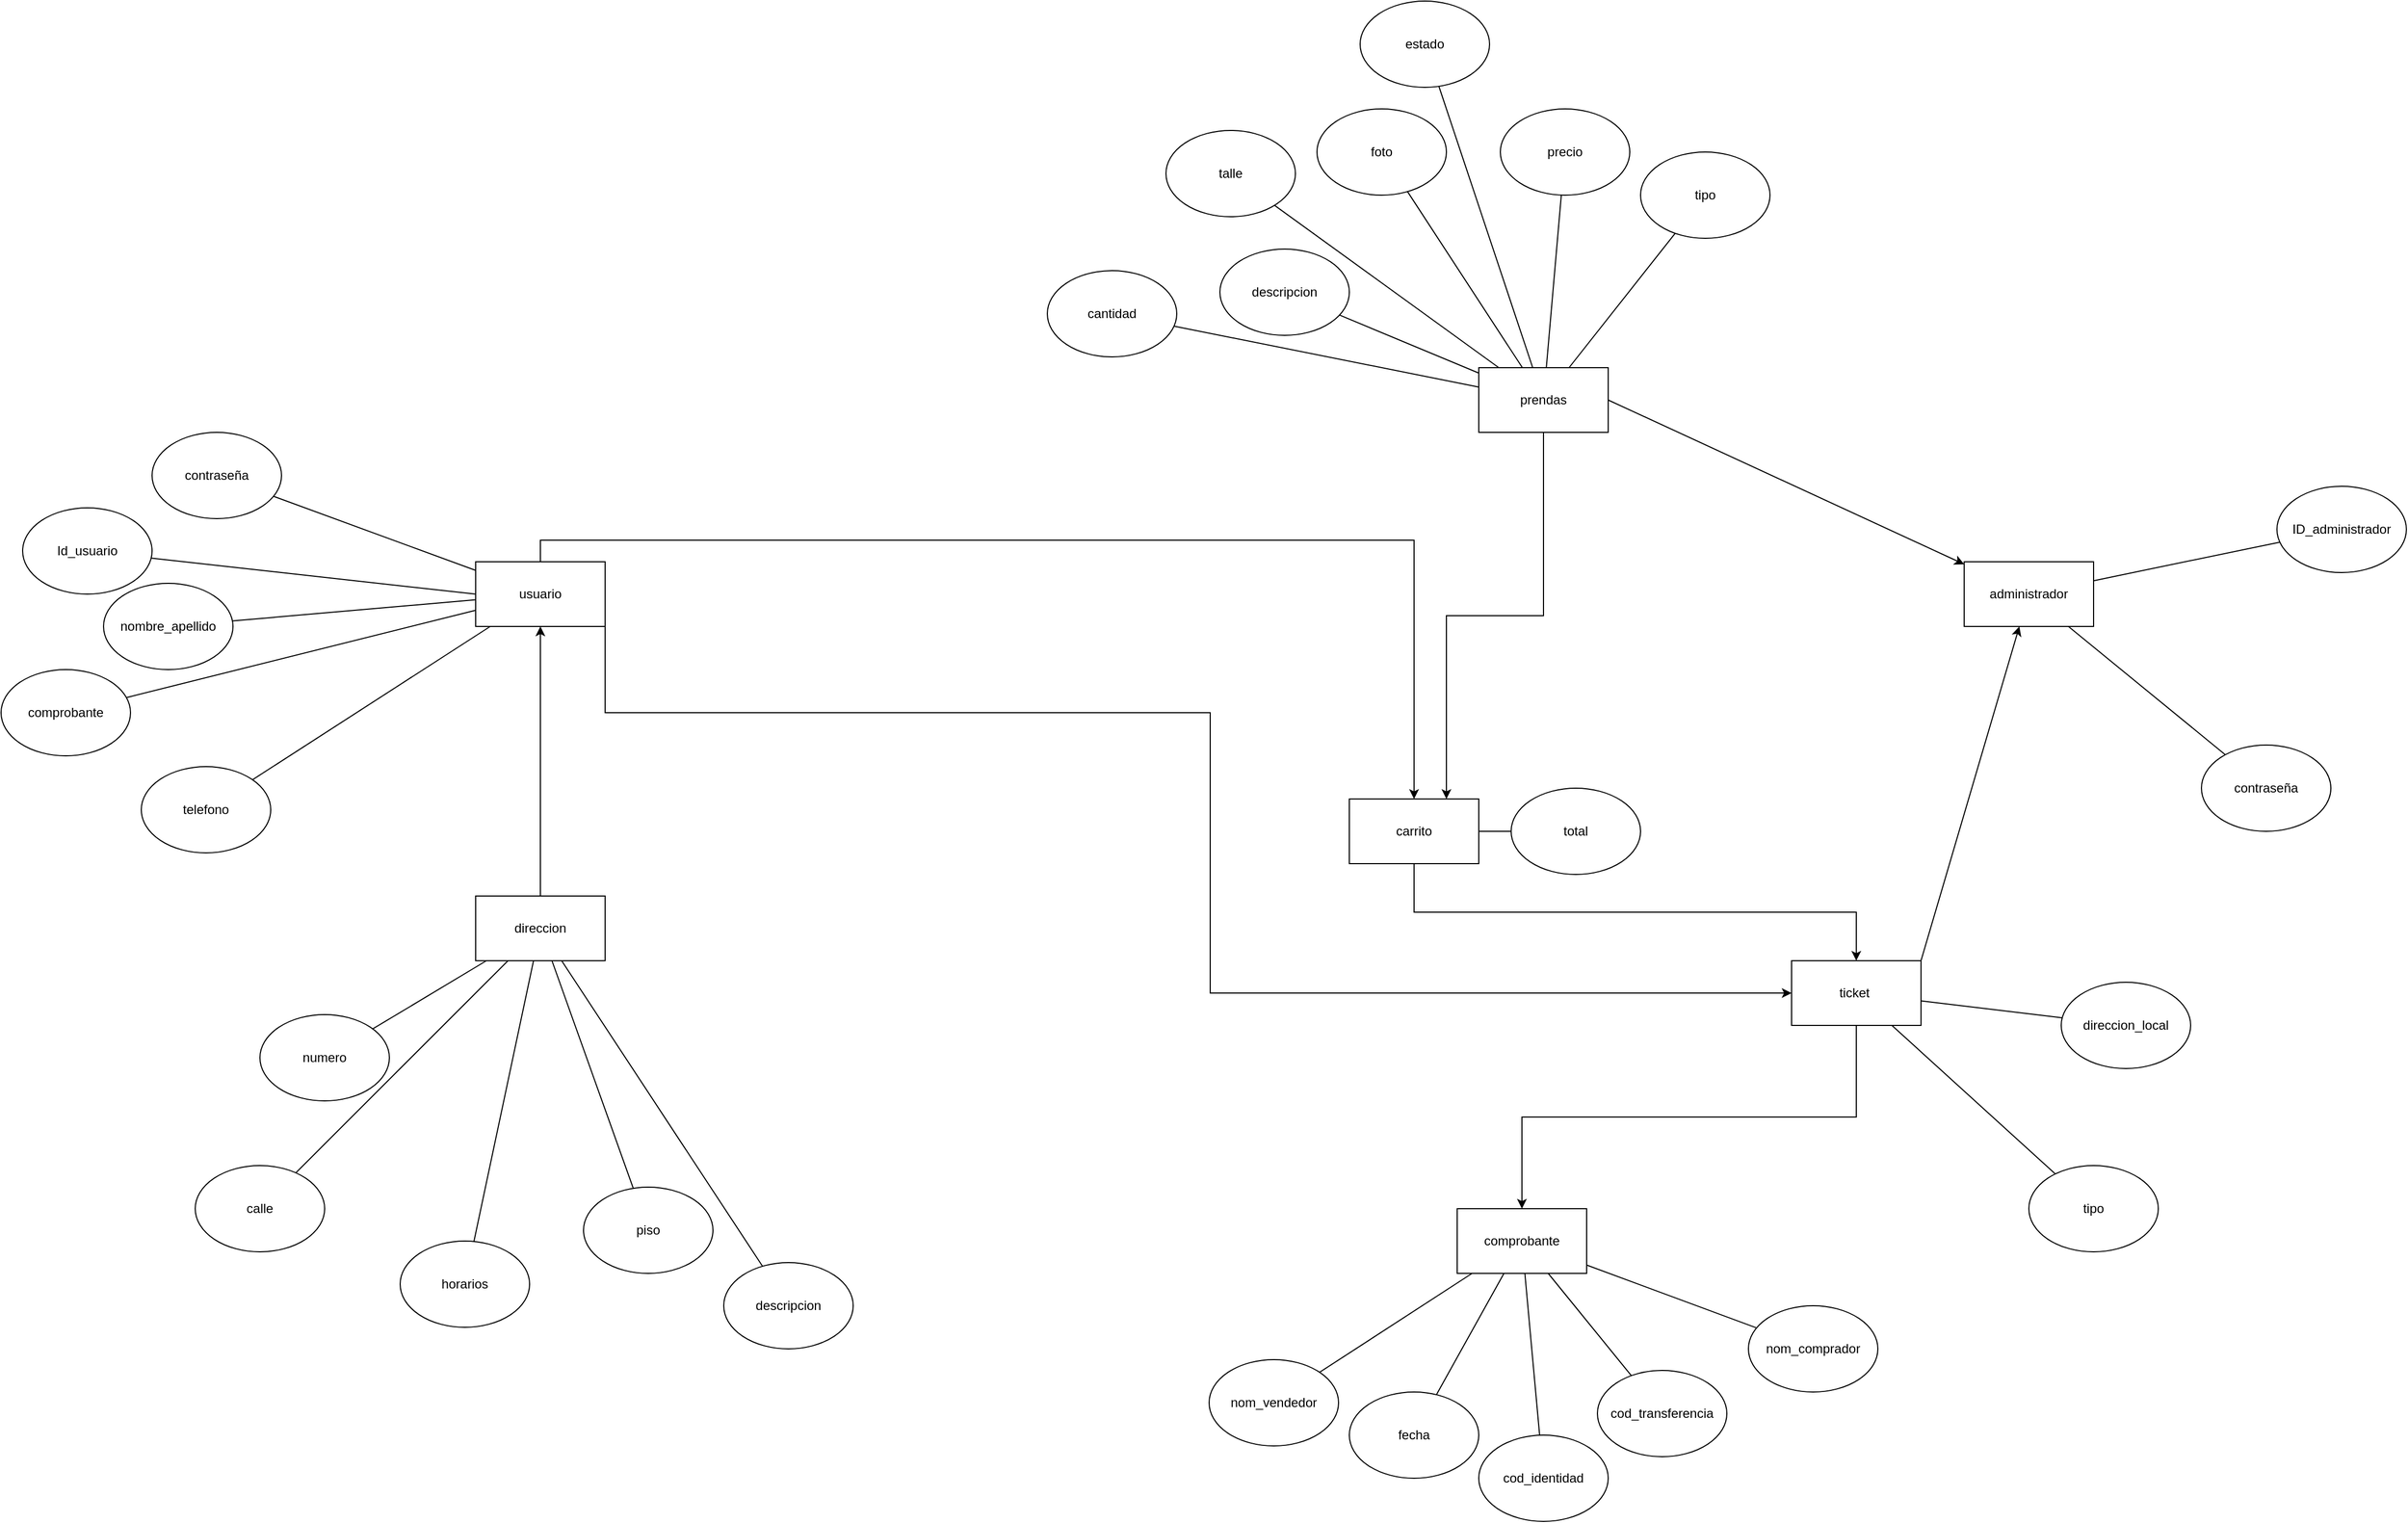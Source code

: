 <mxfile version="24.8.3">
  <diagram id="R2lEEEUBdFMjLlhIrx00" name="Page-1">
    <mxGraphModel grid="1" page="1" gridSize="10" guides="1" tooltips="1" connect="1" arrows="1" fold="1" pageScale="1" pageWidth="850" pageHeight="1100" math="0" shadow="0" extFonts="Permanent Marker^https://fonts.googleapis.com/css?family=Permanent+Marker">
      <root>
        <mxCell id="0" />
        <mxCell id="1" parent="0" />
        <mxCell id="VjEfPDLoxv4jCc1A_UY--4" style="edgeStyle=orthogonalEdgeStyle;rounded=0;orthogonalLoop=1;jettySize=auto;html=1;exitX=0.5;exitY=0;exitDx=0;exitDy=0;" edge="1" parent="1" source="M420BKF5qScti65pdTRA-1" target="M420BKF5qScti65pdTRA-4">
          <mxGeometry relative="1" as="geometry" />
        </mxCell>
        <mxCell id="VjEfPDLoxv4jCc1A_UY--9" style="edgeStyle=orthogonalEdgeStyle;rounded=0;orthogonalLoop=1;jettySize=auto;html=1;exitX=1;exitY=0.5;exitDx=0;exitDy=0;entryX=0;entryY=0.5;entryDx=0;entryDy=0;" edge="1" parent="1" source="M420BKF5qScti65pdTRA-1" target="M420BKF5qScti65pdTRA-7">
          <mxGeometry relative="1" as="geometry">
            <mxPoint x="480" y="330" as="targetPoint" />
            <Array as="points">
              <mxPoint x="-80" y="110" />
              <mxPoint x="481" y="110" />
              <mxPoint x="481" y="370" />
            </Array>
          </mxGeometry>
        </mxCell>
        <mxCell id="M420BKF5qScti65pdTRA-1" value="usuario" style="rounded=0;whiteSpace=wrap;html=1;" vertex="1" parent="1">
          <mxGeometry x="-200" y="-30" width="120" height="60" as="geometry" />
        </mxCell>
        <mxCell id="M420BKF5qScti65pdTRA-2" value="administrador" style="rounded=0;whiteSpace=wrap;html=1;" vertex="1" parent="1">
          <mxGeometry x="1180" y="-30" width="120" height="60" as="geometry" />
        </mxCell>
        <mxCell id="VjEfPDLoxv4jCc1A_UY--2" style="edgeStyle=orthogonalEdgeStyle;rounded=0;orthogonalLoop=1;jettySize=auto;html=1;exitX=0.5;exitY=0;exitDx=0;exitDy=0;entryX=0.5;entryY=1;entryDx=0;entryDy=0;" edge="1" parent="1" source="M420BKF5qScti65pdTRA-3" target="M420BKF5qScti65pdTRA-1">
          <mxGeometry relative="1" as="geometry" />
        </mxCell>
        <mxCell id="M420BKF5qScti65pdTRA-3" value="direccion" style="rounded=0;whiteSpace=wrap;html=1;" vertex="1" parent="1">
          <mxGeometry x="-200" y="280" width="120" height="60" as="geometry" />
        </mxCell>
        <mxCell id="VjEfPDLoxv4jCc1A_UY--7" style="edgeStyle=orthogonalEdgeStyle;rounded=0;orthogonalLoop=1;jettySize=auto;html=1;exitX=0.5;exitY=1;exitDx=0;exitDy=0;" edge="1" parent="1" source="M420BKF5qScti65pdTRA-4" target="M420BKF5qScti65pdTRA-7">
          <mxGeometry relative="1" as="geometry" />
        </mxCell>
        <mxCell id="M420BKF5qScti65pdTRA-4" value="carrito" style="rounded=0;whiteSpace=wrap;html=1;" vertex="1" parent="1">
          <mxGeometry x="610" y="190" width="120" height="60" as="geometry" />
        </mxCell>
        <mxCell id="M420BKF5qScti65pdTRA-6" value="comprobante" style="rounded=0;whiteSpace=wrap;html=1;" vertex="1" parent="1">
          <mxGeometry x="710" y="570" width="120" height="60" as="geometry" />
        </mxCell>
        <mxCell id="VjEfPDLoxv4jCc1A_UY--8" style="edgeStyle=orthogonalEdgeStyle;rounded=0;orthogonalLoop=1;jettySize=auto;html=1;exitX=0.5;exitY=1;exitDx=0;exitDy=0;" edge="1" parent="1" source="M420BKF5qScti65pdTRA-7" target="M420BKF5qScti65pdTRA-6">
          <mxGeometry relative="1" as="geometry" />
        </mxCell>
        <mxCell id="M420BKF5qScti65pdTRA-7" value="ticket&amp;nbsp;" style="rounded=0;whiteSpace=wrap;html=1;" vertex="1" parent="1">
          <mxGeometry x="1020" y="340" width="120" height="60" as="geometry" />
        </mxCell>
        <mxCell id="M420BKF5qScti65pdTRA-8" value="prendas" style="rounded=0;whiteSpace=wrap;html=1;" vertex="1" parent="1">
          <mxGeometry x="730" y="-210" width="120" height="60" as="geometry" />
        </mxCell>
        <mxCell id="M420BKF5qScti65pdTRA-9" value="calle" style="ellipse;whiteSpace=wrap;html=1;" vertex="1" parent="1">
          <mxGeometry x="-460" y="530" width="120" height="80" as="geometry" />
        </mxCell>
        <mxCell id="M420BKF5qScti65pdTRA-10" value="horarios" style="ellipse;whiteSpace=wrap;html=1;" vertex="1" parent="1">
          <mxGeometry x="-270" y="600" width="120" height="80" as="geometry" />
        </mxCell>
        <mxCell id="M420BKF5qScti65pdTRA-11" value="piso" style="ellipse;whiteSpace=wrap;html=1;" vertex="1" parent="1">
          <mxGeometry x="-100" y="550" width="120" height="80" as="geometry" />
        </mxCell>
        <mxCell id="M420BKF5qScti65pdTRA-12" value="descripcion" style="ellipse;whiteSpace=wrap;html=1;" vertex="1" parent="1">
          <mxGeometry x="30" y="620" width="120" height="80" as="geometry" />
        </mxCell>
        <mxCell id="M420BKF5qScti65pdTRA-13" value="numero" style="ellipse;whiteSpace=wrap;html=1;" vertex="1" parent="1">
          <mxGeometry x="-400" y="390" width="120" height="80" as="geometry" />
        </mxCell>
        <mxCell id="M420BKF5qScti65pdTRA-14" value="" style="endArrow=none;html=1;rounded=0;" edge="1" parent="1" source="M420BKF5qScti65pdTRA-9" target="M420BKF5qScti65pdTRA-3">
          <mxGeometry width="50" height="50" relative="1" as="geometry">
            <mxPoint x="-110" y="210" as="sourcePoint" />
            <mxPoint x="-60" y="160" as="targetPoint" />
          </mxGeometry>
        </mxCell>
        <mxCell id="M420BKF5qScti65pdTRA-15" value="" style="endArrow=none;html=1;rounded=0;" edge="1" parent="1" source="M420BKF5qScti65pdTRA-13" target="M420BKF5qScti65pdTRA-3">
          <mxGeometry width="50" height="50" relative="1" as="geometry">
            <mxPoint x="-90" y="277" as="sourcePoint" />
            <mxPoint x="90" y="230" as="targetPoint" />
          </mxGeometry>
        </mxCell>
        <mxCell id="M420BKF5qScti65pdTRA-16" value="" style="endArrow=none;html=1;rounded=0;" edge="1" parent="1" source="M420BKF5qScti65pdTRA-10" target="M420BKF5qScti65pdTRA-3">
          <mxGeometry width="50" height="50" relative="1" as="geometry">
            <mxPoint x="-80" y="287" as="sourcePoint" />
            <mxPoint x="110" y="250" as="targetPoint" />
          </mxGeometry>
        </mxCell>
        <mxCell id="M420BKF5qScti65pdTRA-17" value="" style="endArrow=none;html=1;rounded=0;" edge="1" parent="1" source="M420BKF5qScti65pdTRA-3" target="M420BKF5qScti65pdTRA-11">
          <mxGeometry width="50" height="50" relative="1" as="geometry">
            <mxPoint x="-70" y="297" as="sourcePoint" />
            <mxPoint x="120" y="260" as="targetPoint" />
          </mxGeometry>
        </mxCell>
        <mxCell id="M420BKF5qScti65pdTRA-18" value="" style="endArrow=none;html=1;rounded=0;" edge="1" parent="1" source="M420BKF5qScti65pdTRA-12" target="M420BKF5qScti65pdTRA-3">
          <mxGeometry width="50" height="50" relative="1" as="geometry">
            <mxPoint x="-60" y="307" as="sourcePoint" />
            <mxPoint x="130" y="270" as="targetPoint" />
          </mxGeometry>
        </mxCell>
        <mxCell id="M420BKF5qScti65pdTRA-19" value="nom_vendedor" style="ellipse;whiteSpace=wrap;html=1;" vertex="1" parent="1">
          <mxGeometry x="480" y="710" width="120" height="80" as="geometry" />
        </mxCell>
        <mxCell id="M420BKF5qScti65pdTRA-20" value="cod_identidad" style="ellipse;whiteSpace=wrap;html=1;" vertex="1" parent="1">
          <mxGeometry x="730" y="780" width="120" height="80" as="geometry" />
        </mxCell>
        <mxCell id="M420BKF5qScti65pdTRA-21" value="cod_transferencia" style="ellipse;whiteSpace=wrap;html=1;" vertex="1" parent="1">
          <mxGeometry x="840" y="720" width="120" height="80" as="geometry" />
        </mxCell>
        <mxCell id="M420BKF5qScti65pdTRA-22" value="fecha" style="ellipse;whiteSpace=wrap;html=1;" vertex="1" parent="1">
          <mxGeometry x="610" y="740" width="120" height="80" as="geometry" />
        </mxCell>
        <mxCell id="M420BKF5qScti65pdTRA-23" value="nom_comprador" style="ellipse;whiteSpace=wrap;html=1;" vertex="1" parent="1">
          <mxGeometry x="980" y="660" width="120" height="80" as="geometry" />
        </mxCell>
        <mxCell id="M420BKF5qScti65pdTRA-24" value="" style="endArrow=none;html=1;rounded=0;" edge="1" parent="1" source="M420BKF5qScti65pdTRA-6" target="M420BKF5qScti65pdTRA-21">
          <mxGeometry width="50" height="50" relative="1" as="geometry">
            <mxPoint x="437.36" y="680" as="sourcePoint" />
            <mxPoint x="487.36" y="630" as="targetPoint" />
          </mxGeometry>
        </mxCell>
        <mxCell id="M420BKF5qScti65pdTRA-25" value="" style="endArrow=none;html=1;rounded=0;" edge="1" parent="1" source="M420BKF5qScti65pdTRA-20" target="M420BKF5qScti65pdTRA-6">
          <mxGeometry width="50" height="50" relative="1" as="geometry">
            <mxPoint x="447.36" y="690" as="sourcePoint" />
            <mxPoint x="497.36" y="640" as="targetPoint" />
          </mxGeometry>
        </mxCell>
        <mxCell id="M420BKF5qScti65pdTRA-26" value="" style="endArrow=none;html=1;rounded=0;entryX=1;entryY=0;entryDx=0;entryDy=0;" edge="1" parent="1" source="M420BKF5qScti65pdTRA-6" target="M420BKF5qScti65pdTRA-19">
          <mxGeometry width="50" height="50" relative="1" as="geometry">
            <mxPoint x="697.36" y="590" as="sourcePoint" />
            <mxPoint x="610" y="600" as="targetPoint" />
          </mxGeometry>
        </mxCell>
        <mxCell id="M420BKF5qScti65pdTRA-27" value="" style="endArrow=none;html=1;rounded=0;" edge="1" parent="1" source="M420BKF5qScti65pdTRA-22" target="M420BKF5qScti65pdTRA-6">
          <mxGeometry width="50" height="50" relative="1" as="geometry">
            <mxPoint x="467.36" y="710" as="sourcePoint" />
            <mxPoint x="517.36" y="660" as="targetPoint" />
          </mxGeometry>
        </mxCell>
        <mxCell id="M420BKF5qScti65pdTRA-28" value="" style="endArrow=none;html=1;rounded=0;" edge="1" parent="1" source="M420BKF5qScti65pdTRA-6" target="M420BKF5qScti65pdTRA-23">
          <mxGeometry width="50" height="50" relative="1" as="geometry">
            <mxPoint x="477.36" y="720" as="sourcePoint" />
            <mxPoint x="527.36" y="670" as="targetPoint" />
          </mxGeometry>
        </mxCell>
        <mxCell id="M420BKF5qScti65pdTRA-29" value="comprobante" style="ellipse;whiteSpace=wrap;html=1;" vertex="1" parent="1">
          <mxGeometry x="-640" y="70" width="120" height="80" as="geometry" />
        </mxCell>
        <mxCell id="M420BKF5qScti65pdTRA-30" value="Id_usuario" style="ellipse;whiteSpace=wrap;html=1;" vertex="1" parent="1">
          <mxGeometry x="-620" y="-80" width="120" height="80" as="geometry" />
        </mxCell>
        <mxCell id="M420BKF5qScti65pdTRA-32" value="contraseña" style="ellipse;whiteSpace=wrap;html=1;" vertex="1" parent="1">
          <mxGeometry x="-500" y="-150" width="120" height="80" as="geometry" />
        </mxCell>
        <mxCell id="M420BKF5qScti65pdTRA-34" value="telefono" style="ellipse;whiteSpace=wrap;html=1;" vertex="1" parent="1">
          <mxGeometry x="-510" y="160" width="120" height="80" as="geometry" />
        </mxCell>
        <mxCell id="M420BKF5qScti65pdTRA-36" value="nombre_apellido" style="ellipse;whiteSpace=wrap;html=1;" vertex="1" parent="1">
          <mxGeometry x="-545" y="-10" width="120" height="80" as="geometry" />
        </mxCell>
        <mxCell id="M420BKF5qScti65pdTRA-37" value="" style="endArrow=none;html=1;rounded=0;" edge="1" parent="1" source="M420BKF5qScti65pdTRA-29" target="M420BKF5qScti65pdTRA-1">
          <mxGeometry width="50" height="50" relative="1" as="geometry">
            <mxPoint x="-400" y="240" as="sourcePoint" />
            <mxPoint x="-350" y="190" as="targetPoint" />
          </mxGeometry>
        </mxCell>
        <mxCell id="M420BKF5qScti65pdTRA-38" value="" style="endArrow=none;html=1;rounded=0;entryX=0;entryY=0.5;entryDx=0;entryDy=0;" edge="1" parent="1" source="M420BKF5qScti65pdTRA-30" target="M420BKF5qScti65pdTRA-1">
          <mxGeometry width="50" height="50" relative="1" as="geometry">
            <mxPoint x="-390" y="250" as="sourcePoint" />
            <mxPoint x="-340" y="200" as="targetPoint" />
          </mxGeometry>
        </mxCell>
        <mxCell id="M420BKF5qScti65pdTRA-39" value="" style="endArrow=none;html=1;rounded=0;" edge="1" parent="1" source="M420BKF5qScti65pdTRA-32" target="M420BKF5qScti65pdTRA-1">
          <mxGeometry width="50" height="50" relative="1" as="geometry">
            <mxPoint x="-380" y="260" as="sourcePoint" />
            <mxPoint x="-330" y="210" as="targetPoint" />
          </mxGeometry>
        </mxCell>
        <mxCell id="M420BKF5qScti65pdTRA-40" value="" style="endArrow=none;html=1;rounded=0;" edge="1" parent="1" source="M420BKF5qScti65pdTRA-36" target="M420BKF5qScti65pdTRA-1">
          <mxGeometry width="50" height="50" relative="1" as="geometry">
            <mxPoint x="-370" y="270" as="sourcePoint" />
            <mxPoint x="-320" y="220" as="targetPoint" />
          </mxGeometry>
        </mxCell>
        <mxCell id="M420BKF5qScti65pdTRA-41" value="" style="endArrow=none;html=1;rounded=0;" edge="1" parent="1" source="M420BKF5qScti65pdTRA-34" target="M420BKF5qScti65pdTRA-1">
          <mxGeometry width="50" height="50" relative="1" as="geometry">
            <mxPoint x="-360" y="280" as="sourcePoint" />
            <mxPoint x="-310" y="230" as="targetPoint" />
          </mxGeometry>
        </mxCell>
        <mxCell id="M420BKF5qScti65pdTRA-43" value="tipo" style="ellipse;whiteSpace=wrap;html=1;" vertex="1" parent="1">
          <mxGeometry x="1240" y="530" width="120" height="80" as="geometry" />
        </mxCell>
        <mxCell id="M420BKF5qScti65pdTRA-44" value="direccion_local" style="ellipse;whiteSpace=wrap;html=1;" vertex="1" parent="1">
          <mxGeometry x="1270" y="360" width="120" height="80" as="geometry" />
        </mxCell>
        <mxCell id="M420BKF5qScti65pdTRA-45" value="" style="endArrow=none;html=1;rounded=0;" edge="1" parent="1" source="M420BKF5qScti65pdTRA-43" target="M420BKF5qScti65pdTRA-7">
          <mxGeometry width="50" height="50" relative="1" as="geometry">
            <mxPoint x="840" y="420" as="sourcePoint" />
            <mxPoint x="890" y="370" as="targetPoint" />
          </mxGeometry>
        </mxCell>
        <mxCell id="M420BKF5qScti65pdTRA-46" value="" style="endArrow=none;html=1;rounded=0;" edge="1" parent="1" source="M420BKF5qScti65pdTRA-44" target="M420BKF5qScti65pdTRA-7">
          <mxGeometry width="50" height="50" relative="1" as="geometry">
            <mxPoint x="954" y="413" as="sourcePoint" />
            <mxPoint x="990" y="360" as="targetPoint" />
          </mxGeometry>
        </mxCell>
        <mxCell id="M420BKF5qScti65pdTRA-47" value="total" style="ellipse;whiteSpace=wrap;html=1;" vertex="1" parent="1">
          <mxGeometry x="760" y="180" width="120" height="80" as="geometry" />
        </mxCell>
        <mxCell id="M420BKF5qScti65pdTRA-48" value="" style="endArrow=none;html=1;rounded=0;" edge="1" parent="1" source="M420BKF5qScti65pdTRA-47" target="M420BKF5qScti65pdTRA-4">
          <mxGeometry width="50" height="50" relative="1" as="geometry">
            <mxPoint x="-50" y="-60" as="sourcePoint" />
            <mxPoint y="-110" as="targetPoint" />
          </mxGeometry>
        </mxCell>
        <mxCell id="M420BKF5qScti65pdTRA-49" value="talle" style="ellipse;whiteSpace=wrap;html=1;" vertex="1" parent="1">
          <mxGeometry x="440" y="-430" width="120" height="80" as="geometry" />
        </mxCell>
        <mxCell id="M420BKF5qScti65pdTRA-50" value="descripcion" style="ellipse;whiteSpace=wrap;html=1;" vertex="1" parent="1">
          <mxGeometry x="490" y="-320" width="120" height="80" as="geometry" />
        </mxCell>
        <mxCell id="M420BKF5qScti65pdTRA-51" value="tipo" style="ellipse;whiteSpace=wrap;html=1;" vertex="1" parent="1">
          <mxGeometry x="880" y="-410" width="120" height="80" as="geometry" />
        </mxCell>
        <mxCell id="M420BKF5qScti65pdTRA-52" value="precio" style="ellipse;whiteSpace=wrap;html=1;" vertex="1" parent="1">
          <mxGeometry x="750" y="-450" width="120" height="80" as="geometry" />
        </mxCell>
        <mxCell id="M420BKF5qScti65pdTRA-53" value="estado" style="ellipse;whiteSpace=wrap;html=1;" vertex="1" parent="1">
          <mxGeometry x="620" y="-550" width="120" height="80" as="geometry" />
        </mxCell>
        <mxCell id="M420BKF5qScti65pdTRA-54" value="foto" style="ellipse;whiteSpace=wrap;html=1;" vertex="1" parent="1">
          <mxGeometry x="580" y="-450" width="120" height="80" as="geometry" />
        </mxCell>
        <mxCell id="M420BKF5qScti65pdTRA-55" value="cantidad" style="ellipse;whiteSpace=wrap;html=1;" vertex="1" parent="1">
          <mxGeometry x="330" y="-300" width="120" height="80" as="geometry" />
        </mxCell>
        <mxCell id="M420BKF5qScti65pdTRA-56" value="contraseña" style="ellipse;whiteSpace=wrap;html=1;" vertex="1" parent="1">
          <mxGeometry x="1400" y="140" width="120" height="80" as="geometry" />
        </mxCell>
        <mxCell id="M420BKF5qScti65pdTRA-58" value="ID_administrador" style="ellipse;whiteSpace=wrap;html=1;" vertex="1" parent="1">
          <mxGeometry x="1470" y="-100" width="120" height="80" as="geometry" />
        </mxCell>
        <mxCell id="M420BKF5qScti65pdTRA-59" value="" style="endArrow=none;html=1;rounded=0;" edge="1" parent="1" source="M420BKF5qScti65pdTRA-58" target="M420BKF5qScti65pdTRA-2">
          <mxGeometry width="50" height="50" relative="1" as="geometry">
            <mxPoint x="960" y="-330" as="sourcePoint" />
            <mxPoint x="1010" y="-380" as="targetPoint" />
          </mxGeometry>
        </mxCell>
        <mxCell id="M420BKF5qScti65pdTRA-60" value="" style="endArrow=none;html=1;rounded=0;" edge="1" parent="1" source="M420BKF5qScti65pdTRA-56" target="M420BKF5qScti65pdTRA-2">
          <mxGeometry width="50" height="50" relative="1" as="geometry">
            <mxPoint x="970" y="-320" as="sourcePoint" />
            <mxPoint x="1020" y="-370" as="targetPoint" />
          </mxGeometry>
        </mxCell>
        <mxCell id="M420BKF5qScti65pdTRA-62" value="" style="endArrow=none;html=1;rounded=0;" edge="1" parent="1" source="M420BKF5qScti65pdTRA-50" target="M420BKF5qScti65pdTRA-8">
          <mxGeometry width="50" height="50" relative="1" as="geometry">
            <mxPoint x="160" y="-110" as="sourcePoint" />
            <mxPoint x="210" y="-160" as="targetPoint" />
          </mxGeometry>
        </mxCell>
        <mxCell id="M420BKF5qScti65pdTRA-63" value="" style="endArrow=none;html=1;rounded=0;" edge="1" parent="1" source="M420BKF5qScti65pdTRA-55" target="M420BKF5qScti65pdTRA-8">
          <mxGeometry width="50" height="50" relative="1" as="geometry">
            <mxPoint x="170" y="-100" as="sourcePoint" />
            <mxPoint x="220" y="-150" as="targetPoint" />
          </mxGeometry>
        </mxCell>
        <mxCell id="M420BKF5qScti65pdTRA-64" value="" style="endArrow=none;html=1;rounded=0;" edge="1" parent="1" source="M420BKF5qScti65pdTRA-8" target="M420BKF5qScti65pdTRA-49">
          <mxGeometry width="50" height="50" relative="1" as="geometry">
            <mxPoint x="180" y="-90" as="sourcePoint" />
            <mxPoint x="230" y="-140" as="targetPoint" />
          </mxGeometry>
        </mxCell>
        <mxCell id="M420BKF5qScti65pdTRA-65" value="" style="endArrow=none;html=1;rounded=0;" edge="1" parent="1" source="M420BKF5qScti65pdTRA-8" target="M420BKF5qScti65pdTRA-52">
          <mxGeometry width="50" height="50" relative="1" as="geometry">
            <mxPoint x="190" y="-80" as="sourcePoint" />
            <mxPoint x="240" y="-130" as="targetPoint" />
          </mxGeometry>
        </mxCell>
        <mxCell id="M420BKF5qScti65pdTRA-66" value="" style="endArrow=none;html=1;rounded=0;" edge="1" parent="1" source="M420BKF5qScti65pdTRA-8" target="M420BKF5qScti65pdTRA-53">
          <mxGeometry width="50" height="50" relative="1" as="geometry">
            <mxPoint x="200" y="-70" as="sourcePoint" />
            <mxPoint x="250" y="-120" as="targetPoint" />
          </mxGeometry>
        </mxCell>
        <mxCell id="M420BKF5qScti65pdTRA-67" value="" style="endArrow=none;html=1;rounded=0;" edge="1" parent="1" source="M420BKF5qScti65pdTRA-8" target="M420BKF5qScti65pdTRA-51">
          <mxGeometry width="50" height="50" relative="1" as="geometry">
            <mxPoint x="210" y="-60" as="sourcePoint" />
            <mxPoint x="260" y="-110" as="targetPoint" />
          </mxGeometry>
        </mxCell>
        <mxCell id="M420BKF5qScti65pdTRA-68" value="" style="endArrow=none;html=1;rounded=0;" edge="1" parent="1" source="M420BKF5qScti65pdTRA-8" target="M420BKF5qScti65pdTRA-54">
          <mxGeometry width="50" height="50" relative="1" as="geometry">
            <mxPoint x="220" y="-50" as="sourcePoint" />
            <mxPoint x="270" y="-100" as="targetPoint" />
          </mxGeometry>
        </mxCell>
        <mxCell id="VjEfPDLoxv4jCc1A_UY--6" style="edgeStyle=orthogonalEdgeStyle;rounded=0;orthogonalLoop=1;jettySize=auto;html=1;exitX=0.5;exitY=1;exitDx=0;exitDy=0;entryX=0.75;entryY=0;entryDx=0;entryDy=0;" edge="1" parent="1" source="M420BKF5qScti65pdTRA-8" target="M420BKF5qScti65pdTRA-4">
          <mxGeometry relative="1" as="geometry">
            <mxPoint x="830" y="-140.69" as="sourcePoint" />
            <mxPoint x="698" y="180" as="targetPoint" />
          </mxGeometry>
        </mxCell>
        <mxCell id="Fz70adsAfMAamM7PyiCG-1" value="" style="endArrow=classic;html=1;rounded=0;exitX=1;exitY=0;exitDx=0;exitDy=0;" edge="1" parent="1" source="M420BKF5qScti65pdTRA-7" target="M420BKF5qScti65pdTRA-2">
          <mxGeometry width="50" height="50" relative="1" as="geometry">
            <mxPoint x="1110" y="170" as="sourcePoint" />
            <mxPoint x="1160" y="120" as="targetPoint" />
          </mxGeometry>
        </mxCell>
        <mxCell id="Fz70adsAfMAamM7PyiCG-2" value="" style="endArrow=classic;html=1;rounded=0;exitX=1;exitY=0.5;exitDx=0;exitDy=0;" edge="1" parent="1" source="M420BKF5qScti65pdTRA-8" target="M420BKF5qScti65pdTRA-2">
          <mxGeometry width="50" height="50" relative="1" as="geometry">
            <mxPoint x="1030" y="-90" as="sourcePoint" />
            <mxPoint x="1080" y="-140" as="targetPoint" />
          </mxGeometry>
        </mxCell>
      </root>
    </mxGraphModel>
  </diagram>
</mxfile>
